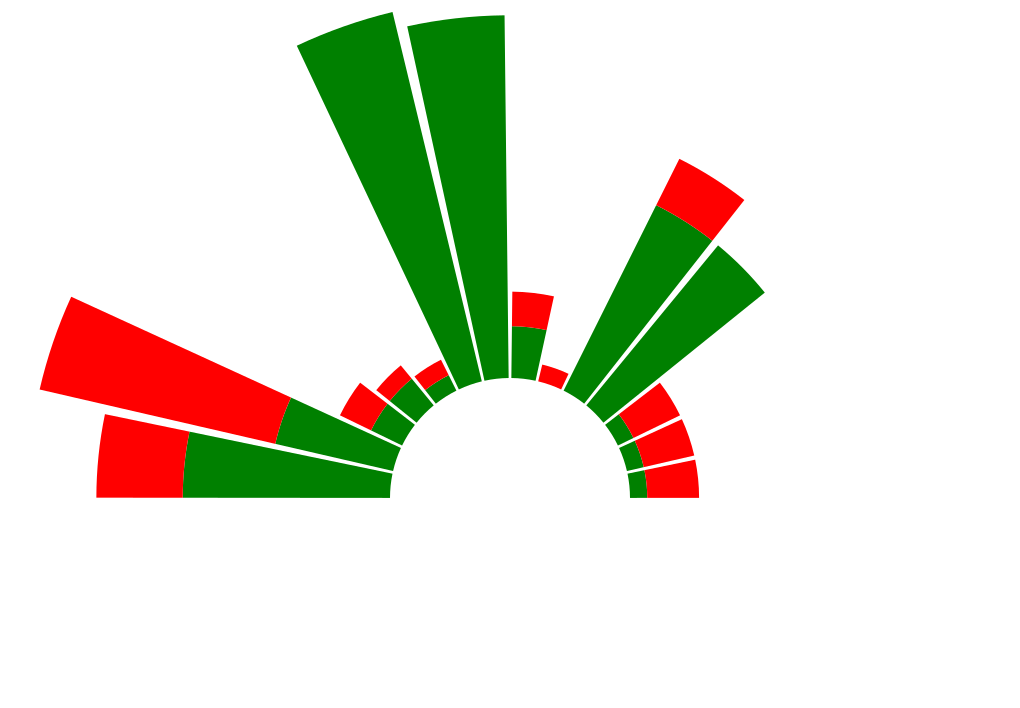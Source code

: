 {
    "$sStateema": "https://vega.github.io/sStateema/vega/v5.json",
    "width": 500,
    "height": 200,
    "padding": 5,
  
  "signals": [
      {
        "name": "startAngle", "value": -1.57,
        "bind": {"input": "range", "min": -3.14, "max": 3.14, "step": 0.01}
      },
      {
        "name": "endAngle", "value": 1.57,
        "bind": {"input": "range", "min": -3.14, "max": 3.14, "step": 0.01}
      },
      {
        "name": "innerPadding", "value": 0.1,
        "bind": {"input": "range", "min": 0, "max": 5}
      },
      {
        "name": "innerRadius", "value": 60,
        "bind": {"input": "range", "min": 0, "max": 90, "step": 1}
      },
      {
        "name": "cornerRadius", "value": 0,
        "bind": {"input": "range", "min": 0, "max": 10, "step": 0.5}
      }
    ],
  
    "data": [{
      "name": "table",
      "values": [{
              "RTK-AG": 12,
              "PCR": 5,
              "State": "Johor"
          }, {
              "RTK-AG": 7,
              "PCR": 14,
              "State": "Kedah"
          }, {
              "RTK-AG": 2,
              "PCR": 2,
              "State": "Kelantan"
          }, {
              "RTK-AG": 2,
              "PCR": 1,
              "State": "Melaka"
          }, {
              "RTK-AG": 1,
              "PCR": 1,
              "State": "Negeri Sembilan"
          }, {
              "RTK-AG": 22,
              "PCR": 0,
              "State": "Penang"
          }, {
              "RTK-AG": 21,
              "PCR": 0,
              "State": "Perak"
          }, {
              "RTK-AG": 3,
              "PCR": 2,
              "State": "Perlis"
          }, {
              "RTK-AG": 0,
              "PCR": 1,
              "State": "Sabah"
          }, {
              "RTK-AG": 12,
              "PCR": 3,
              "State": "Sarawak"
          }, {
              "RTK-AG": 12,
              "PCR": 0,
              "State": "Selangor"
          }, {
              "RTK-AG": 1,
              "PCR": 3,
              "State": "W.P. Kuala Lumpur"
          }, {
            "RTK-AG": 1,
            "PCR": 3,
            "State": "W.P. Labuan"
          }, {
            "RTK-AG": 1,
            "PCR": 3,
            "State": "W.P. Putrajaya"
          }
        ],
      "transform": [{
          "type": "fold",
          "fields": ["RTK-AG","PCR"]
      }, {
          "type": "formula",
          "as": "c",
          "initonly": true,
          "expr": "if(datum.key==='RTK-AG','green',if(datum.key==='free','#eee','red'))"
      }, {
            "type": "stack",
            "groupby": ["State"],
            "field": "value",
            "as": ["r0","r1"]
          }
        ]
    }],
  
     "scales": [
      {
        "name": "Statebands",
        "type": "band",
        "paddingInner": { "signal": "innerPadding" },
        "range": [{ "signal": "startAngle" }, { "signal": "endAngle" }],
        "domain": {"data": "table", "field": "State"}
      },
      {
        "name": "angle",
        "type": "linear",
        "range": [{ "signal": "innerRadius"}, { "signal": "width / 2"}],
        "nice": true,
        "domain": {"data": "table", "field": "r1"}
      }
    ],
  
    "marks": [
      {
        "type": "arc",
        "from": {"data": "table"},
        "encode": {
            "text": {"field": "State"},
            "enter": {
                "padAngle": 0,
                    "x": {"signal": "width / 2"},
                    "y": {"signal": "height / 2"}
            },
            "update": {
                "fill": {"field": "c"},
                "startAngle": { "scale": "Statebands", "field": "State"},
                "endAngle": { "scale": "Statebands", "field": "State", "offset": { "scale": "Statebands", "band": 1 }},
                "innerRadius": { "scale": "angle", "field": "r0" },
                "outerRadius": { "scale": "angle", "field": "r1" },
                "cornerRadius": {"signal": "cornerRadius"},
                "tooltip": { "signal": "'Ch'+datum.State+'  '+datum.key+'  '+datum.value+'%'" }
            }
        }
      }
    ]
  }
  
  
